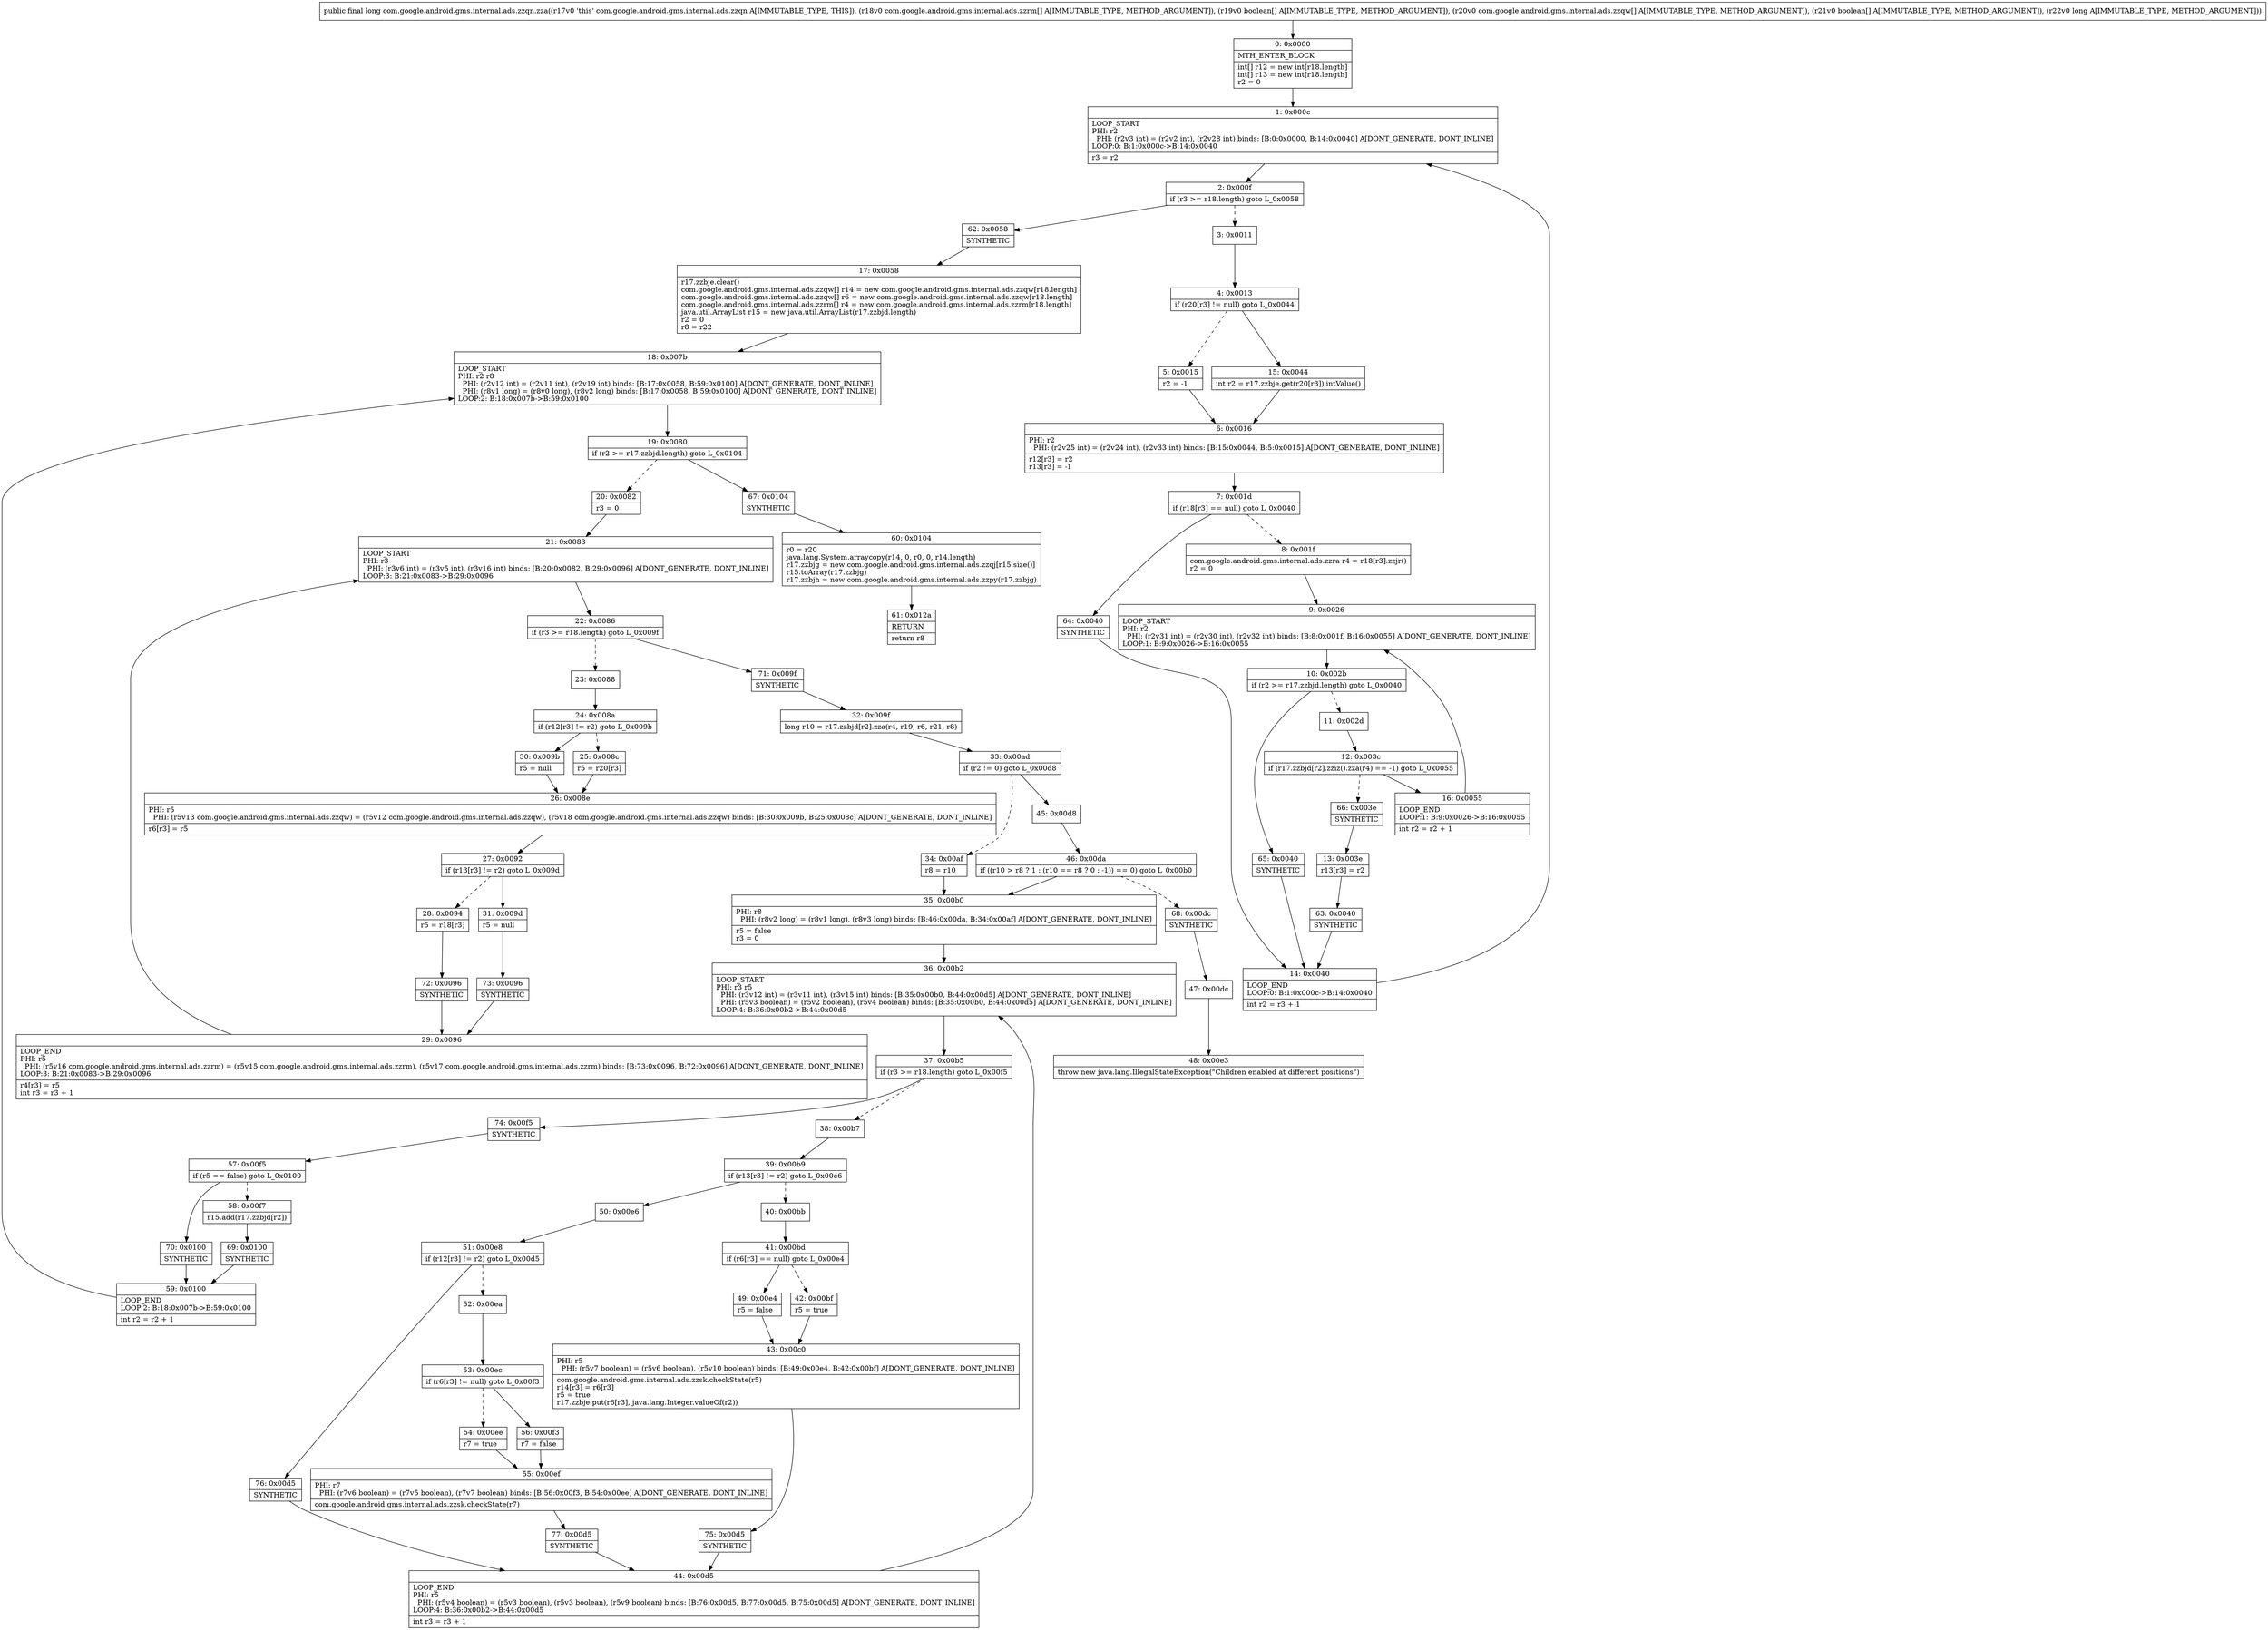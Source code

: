 digraph "CFG forcom.google.android.gms.internal.ads.zzqn.zza([Lcom\/google\/android\/gms\/internal\/ads\/zzrm;[Z[Lcom\/google\/android\/gms\/internal\/ads\/zzqw;[ZJ)J" {
Node_0 [shape=record,label="{0\:\ 0x0000|MTH_ENTER_BLOCK\l|int[] r12 = new int[r18.length]\lint[] r13 = new int[r18.length]\lr2 = 0\l}"];
Node_1 [shape=record,label="{1\:\ 0x000c|LOOP_START\lPHI: r2 \l  PHI: (r2v3 int) = (r2v2 int), (r2v28 int) binds: [B:0:0x0000, B:14:0x0040] A[DONT_GENERATE, DONT_INLINE]\lLOOP:0: B:1:0x000c\-\>B:14:0x0040\l|r3 = r2\l}"];
Node_2 [shape=record,label="{2\:\ 0x000f|if (r3 \>= r18.length) goto L_0x0058\l}"];
Node_3 [shape=record,label="{3\:\ 0x0011}"];
Node_4 [shape=record,label="{4\:\ 0x0013|if (r20[r3] != null) goto L_0x0044\l}"];
Node_5 [shape=record,label="{5\:\ 0x0015|r2 = \-1\l}"];
Node_6 [shape=record,label="{6\:\ 0x0016|PHI: r2 \l  PHI: (r2v25 int) = (r2v24 int), (r2v33 int) binds: [B:15:0x0044, B:5:0x0015] A[DONT_GENERATE, DONT_INLINE]\l|r12[r3] = r2\lr13[r3] = \-1\l}"];
Node_7 [shape=record,label="{7\:\ 0x001d|if (r18[r3] == null) goto L_0x0040\l}"];
Node_8 [shape=record,label="{8\:\ 0x001f|com.google.android.gms.internal.ads.zzra r4 = r18[r3].zzjr()\lr2 = 0\l}"];
Node_9 [shape=record,label="{9\:\ 0x0026|LOOP_START\lPHI: r2 \l  PHI: (r2v31 int) = (r2v30 int), (r2v32 int) binds: [B:8:0x001f, B:16:0x0055] A[DONT_GENERATE, DONT_INLINE]\lLOOP:1: B:9:0x0026\-\>B:16:0x0055\l}"];
Node_10 [shape=record,label="{10\:\ 0x002b|if (r2 \>= r17.zzbjd.length) goto L_0x0040\l}"];
Node_11 [shape=record,label="{11\:\ 0x002d}"];
Node_12 [shape=record,label="{12\:\ 0x003c|if (r17.zzbjd[r2].zziz().zza(r4) == \-1) goto L_0x0055\l}"];
Node_13 [shape=record,label="{13\:\ 0x003e|r13[r3] = r2\l}"];
Node_14 [shape=record,label="{14\:\ 0x0040|LOOP_END\lLOOP:0: B:1:0x000c\-\>B:14:0x0040\l|int r2 = r3 + 1\l}"];
Node_15 [shape=record,label="{15\:\ 0x0044|int r2 = r17.zzbje.get(r20[r3]).intValue()\l}"];
Node_16 [shape=record,label="{16\:\ 0x0055|LOOP_END\lLOOP:1: B:9:0x0026\-\>B:16:0x0055\l|int r2 = r2 + 1\l}"];
Node_17 [shape=record,label="{17\:\ 0x0058|r17.zzbje.clear()\lcom.google.android.gms.internal.ads.zzqw[] r14 = new com.google.android.gms.internal.ads.zzqw[r18.length]\lcom.google.android.gms.internal.ads.zzqw[] r6 = new com.google.android.gms.internal.ads.zzqw[r18.length]\lcom.google.android.gms.internal.ads.zzrm[] r4 = new com.google.android.gms.internal.ads.zzrm[r18.length]\ljava.util.ArrayList r15 = new java.util.ArrayList(r17.zzbjd.length)\lr2 = 0\lr8 = r22\l}"];
Node_18 [shape=record,label="{18\:\ 0x007b|LOOP_START\lPHI: r2 r8 \l  PHI: (r2v12 int) = (r2v11 int), (r2v19 int) binds: [B:17:0x0058, B:59:0x0100] A[DONT_GENERATE, DONT_INLINE]\l  PHI: (r8v1 long) = (r8v0 long), (r8v2 long) binds: [B:17:0x0058, B:59:0x0100] A[DONT_GENERATE, DONT_INLINE]\lLOOP:2: B:18:0x007b\-\>B:59:0x0100\l}"];
Node_19 [shape=record,label="{19\:\ 0x0080|if (r2 \>= r17.zzbjd.length) goto L_0x0104\l}"];
Node_20 [shape=record,label="{20\:\ 0x0082|r3 = 0\l}"];
Node_21 [shape=record,label="{21\:\ 0x0083|LOOP_START\lPHI: r3 \l  PHI: (r3v6 int) = (r3v5 int), (r3v16 int) binds: [B:20:0x0082, B:29:0x0096] A[DONT_GENERATE, DONT_INLINE]\lLOOP:3: B:21:0x0083\-\>B:29:0x0096\l}"];
Node_22 [shape=record,label="{22\:\ 0x0086|if (r3 \>= r18.length) goto L_0x009f\l}"];
Node_23 [shape=record,label="{23\:\ 0x0088}"];
Node_24 [shape=record,label="{24\:\ 0x008a|if (r12[r3] != r2) goto L_0x009b\l}"];
Node_25 [shape=record,label="{25\:\ 0x008c|r5 = r20[r3]\l}"];
Node_26 [shape=record,label="{26\:\ 0x008e|PHI: r5 \l  PHI: (r5v13 com.google.android.gms.internal.ads.zzqw) = (r5v12 com.google.android.gms.internal.ads.zzqw), (r5v18 com.google.android.gms.internal.ads.zzqw) binds: [B:30:0x009b, B:25:0x008c] A[DONT_GENERATE, DONT_INLINE]\l|r6[r3] = r5\l}"];
Node_27 [shape=record,label="{27\:\ 0x0092|if (r13[r3] != r2) goto L_0x009d\l}"];
Node_28 [shape=record,label="{28\:\ 0x0094|r5 = r18[r3]\l}"];
Node_29 [shape=record,label="{29\:\ 0x0096|LOOP_END\lPHI: r5 \l  PHI: (r5v16 com.google.android.gms.internal.ads.zzrm) = (r5v15 com.google.android.gms.internal.ads.zzrm), (r5v17 com.google.android.gms.internal.ads.zzrm) binds: [B:73:0x0096, B:72:0x0096] A[DONT_GENERATE, DONT_INLINE]\lLOOP:3: B:21:0x0083\-\>B:29:0x0096\l|r4[r3] = r5\lint r3 = r3 + 1\l}"];
Node_30 [shape=record,label="{30\:\ 0x009b|r5 = null\l}"];
Node_31 [shape=record,label="{31\:\ 0x009d|r5 = null\l}"];
Node_32 [shape=record,label="{32\:\ 0x009f|long r10 = r17.zzbjd[r2].zza(r4, r19, r6, r21, r8)\l}"];
Node_33 [shape=record,label="{33\:\ 0x00ad|if (r2 != 0) goto L_0x00d8\l}"];
Node_34 [shape=record,label="{34\:\ 0x00af|r8 = r10\l}"];
Node_35 [shape=record,label="{35\:\ 0x00b0|PHI: r8 \l  PHI: (r8v2 long) = (r8v1 long), (r8v3 long) binds: [B:46:0x00da, B:34:0x00af] A[DONT_GENERATE, DONT_INLINE]\l|r5 = false\lr3 = 0\l}"];
Node_36 [shape=record,label="{36\:\ 0x00b2|LOOP_START\lPHI: r3 r5 \l  PHI: (r3v12 int) = (r3v11 int), (r3v15 int) binds: [B:35:0x00b0, B:44:0x00d5] A[DONT_GENERATE, DONT_INLINE]\l  PHI: (r5v3 boolean) = (r5v2 boolean), (r5v4 boolean) binds: [B:35:0x00b0, B:44:0x00d5] A[DONT_GENERATE, DONT_INLINE]\lLOOP:4: B:36:0x00b2\-\>B:44:0x00d5\l}"];
Node_37 [shape=record,label="{37\:\ 0x00b5|if (r3 \>= r18.length) goto L_0x00f5\l}"];
Node_38 [shape=record,label="{38\:\ 0x00b7}"];
Node_39 [shape=record,label="{39\:\ 0x00b9|if (r13[r3] != r2) goto L_0x00e6\l}"];
Node_40 [shape=record,label="{40\:\ 0x00bb}"];
Node_41 [shape=record,label="{41\:\ 0x00bd|if (r6[r3] == null) goto L_0x00e4\l}"];
Node_42 [shape=record,label="{42\:\ 0x00bf|r5 = true\l}"];
Node_43 [shape=record,label="{43\:\ 0x00c0|PHI: r5 \l  PHI: (r5v7 boolean) = (r5v6 boolean), (r5v10 boolean) binds: [B:49:0x00e4, B:42:0x00bf] A[DONT_GENERATE, DONT_INLINE]\l|com.google.android.gms.internal.ads.zzsk.checkState(r5)\lr14[r3] = r6[r3]\lr5 = true\lr17.zzbje.put(r6[r3], java.lang.Integer.valueOf(r2))\l}"];
Node_44 [shape=record,label="{44\:\ 0x00d5|LOOP_END\lPHI: r5 \l  PHI: (r5v4 boolean) = (r5v3 boolean), (r5v3 boolean), (r5v9 boolean) binds: [B:76:0x00d5, B:77:0x00d5, B:75:0x00d5] A[DONT_GENERATE, DONT_INLINE]\lLOOP:4: B:36:0x00b2\-\>B:44:0x00d5\l|int r3 = r3 + 1\l}"];
Node_45 [shape=record,label="{45\:\ 0x00d8}"];
Node_46 [shape=record,label="{46\:\ 0x00da|if ((r10 \> r8 ? 1 : (r10 == r8 ? 0 : \-1)) == 0) goto L_0x00b0\l}"];
Node_47 [shape=record,label="{47\:\ 0x00dc}"];
Node_48 [shape=record,label="{48\:\ 0x00e3|throw new java.lang.IllegalStateException(\"Children enabled at different positions\")\l}"];
Node_49 [shape=record,label="{49\:\ 0x00e4|r5 = false\l}"];
Node_50 [shape=record,label="{50\:\ 0x00e6}"];
Node_51 [shape=record,label="{51\:\ 0x00e8|if (r12[r3] != r2) goto L_0x00d5\l}"];
Node_52 [shape=record,label="{52\:\ 0x00ea}"];
Node_53 [shape=record,label="{53\:\ 0x00ec|if (r6[r3] != null) goto L_0x00f3\l}"];
Node_54 [shape=record,label="{54\:\ 0x00ee|r7 = true\l}"];
Node_55 [shape=record,label="{55\:\ 0x00ef|PHI: r7 \l  PHI: (r7v6 boolean) = (r7v5 boolean), (r7v7 boolean) binds: [B:56:0x00f3, B:54:0x00ee] A[DONT_GENERATE, DONT_INLINE]\l|com.google.android.gms.internal.ads.zzsk.checkState(r7)\l}"];
Node_56 [shape=record,label="{56\:\ 0x00f3|r7 = false\l}"];
Node_57 [shape=record,label="{57\:\ 0x00f5|if (r5 == false) goto L_0x0100\l}"];
Node_58 [shape=record,label="{58\:\ 0x00f7|r15.add(r17.zzbjd[r2])\l}"];
Node_59 [shape=record,label="{59\:\ 0x0100|LOOP_END\lLOOP:2: B:18:0x007b\-\>B:59:0x0100\l|int r2 = r2 + 1\l}"];
Node_60 [shape=record,label="{60\:\ 0x0104|r0 = r20\ljava.lang.System.arraycopy(r14, 0, r0, 0, r14.length)\lr17.zzbjg = new com.google.android.gms.internal.ads.zzqj[r15.size()]\lr15.toArray(r17.zzbjg)\lr17.zzbjh = new com.google.android.gms.internal.ads.zzpy(r17.zzbjg)\l}"];
Node_61 [shape=record,label="{61\:\ 0x012a|RETURN\l|return r8\l}"];
Node_62 [shape=record,label="{62\:\ 0x0058|SYNTHETIC\l}"];
Node_63 [shape=record,label="{63\:\ 0x0040|SYNTHETIC\l}"];
Node_64 [shape=record,label="{64\:\ 0x0040|SYNTHETIC\l}"];
Node_65 [shape=record,label="{65\:\ 0x0040|SYNTHETIC\l}"];
Node_66 [shape=record,label="{66\:\ 0x003e|SYNTHETIC\l}"];
Node_67 [shape=record,label="{67\:\ 0x0104|SYNTHETIC\l}"];
Node_68 [shape=record,label="{68\:\ 0x00dc|SYNTHETIC\l}"];
Node_69 [shape=record,label="{69\:\ 0x0100|SYNTHETIC\l}"];
Node_70 [shape=record,label="{70\:\ 0x0100|SYNTHETIC\l}"];
Node_71 [shape=record,label="{71\:\ 0x009f|SYNTHETIC\l}"];
Node_72 [shape=record,label="{72\:\ 0x0096|SYNTHETIC\l}"];
Node_73 [shape=record,label="{73\:\ 0x0096|SYNTHETIC\l}"];
Node_74 [shape=record,label="{74\:\ 0x00f5|SYNTHETIC\l}"];
Node_75 [shape=record,label="{75\:\ 0x00d5|SYNTHETIC\l}"];
Node_76 [shape=record,label="{76\:\ 0x00d5|SYNTHETIC\l}"];
Node_77 [shape=record,label="{77\:\ 0x00d5|SYNTHETIC\l}"];
MethodNode[shape=record,label="{public final long com.google.android.gms.internal.ads.zzqn.zza((r17v0 'this' com.google.android.gms.internal.ads.zzqn A[IMMUTABLE_TYPE, THIS]), (r18v0 com.google.android.gms.internal.ads.zzrm[] A[IMMUTABLE_TYPE, METHOD_ARGUMENT]), (r19v0 boolean[] A[IMMUTABLE_TYPE, METHOD_ARGUMENT]), (r20v0 com.google.android.gms.internal.ads.zzqw[] A[IMMUTABLE_TYPE, METHOD_ARGUMENT]), (r21v0 boolean[] A[IMMUTABLE_TYPE, METHOD_ARGUMENT]), (r22v0 long A[IMMUTABLE_TYPE, METHOD_ARGUMENT])) }"];
MethodNode -> Node_0;
Node_0 -> Node_1;
Node_1 -> Node_2;
Node_2 -> Node_3[style=dashed];
Node_2 -> Node_62;
Node_3 -> Node_4;
Node_4 -> Node_5[style=dashed];
Node_4 -> Node_15;
Node_5 -> Node_6;
Node_6 -> Node_7;
Node_7 -> Node_8[style=dashed];
Node_7 -> Node_64;
Node_8 -> Node_9;
Node_9 -> Node_10;
Node_10 -> Node_11[style=dashed];
Node_10 -> Node_65;
Node_11 -> Node_12;
Node_12 -> Node_16;
Node_12 -> Node_66[style=dashed];
Node_13 -> Node_63;
Node_14 -> Node_1;
Node_15 -> Node_6;
Node_16 -> Node_9;
Node_17 -> Node_18;
Node_18 -> Node_19;
Node_19 -> Node_20[style=dashed];
Node_19 -> Node_67;
Node_20 -> Node_21;
Node_21 -> Node_22;
Node_22 -> Node_23[style=dashed];
Node_22 -> Node_71;
Node_23 -> Node_24;
Node_24 -> Node_25[style=dashed];
Node_24 -> Node_30;
Node_25 -> Node_26;
Node_26 -> Node_27;
Node_27 -> Node_28[style=dashed];
Node_27 -> Node_31;
Node_28 -> Node_72;
Node_29 -> Node_21;
Node_30 -> Node_26;
Node_31 -> Node_73;
Node_32 -> Node_33;
Node_33 -> Node_34[style=dashed];
Node_33 -> Node_45;
Node_34 -> Node_35;
Node_35 -> Node_36;
Node_36 -> Node_37;
Node_37 -> Node_38[style=dashed];
Node_37 -> Node_74;
Node_38 -> Node_39;
Node_39 -> Node_40[style=dashed];
Node_39 -> Node_50;
Node_40 -> Node_41;
Node_41 -> Node_42[style=dashed];
Node_41 -> Node_49;
Node_42 -> Node_43;
Node_43 -> Node_75;
Node_44 -> Node_36;
Node_45 -> Node_46;
Node_46 -> Node_35;
Node_46 -> Node_68[style=dashed];
Node_47 -> Node_48;
Node_49 -> Node_43;
Node_50 -> Node_51;
Node_51 -> Node_52[style=dashed];
Node_51 -> Node_76;
Node_52 -> Node_53;
Node_53 -> Node_54[style=dashed];
Node_53 -> Node_56;
Node_54 -> Node_55;
Node_55 -> Node_77;
Node_56 -> Node_55;
Node_57 -> Node_58[style=dashed];
Node_57 -> Node_70;
Node_58 -> Node_69;
Node_59 -> Node_18;
Node_60 -> Node_61;
Node_62 -> Node_17;
Node_63 -> Node_14;
Node_64 -> Node_14;
Node_65 -> Node_14;
Node_66 -> Node_13;
Node_67 -> Node_60;
Node_68 -> Node_47;
Node_69 -> Node_59;
Node_70 -> Node_59;
Node_71 -> Node_32;
Node_72 -> Node_29;
Node_73 -> Node_29;
Node_74 -> Node_57;
Node_75 -> Node_44;
Node_76 -> Node_44;
Node_77 -> Node_44;
}


